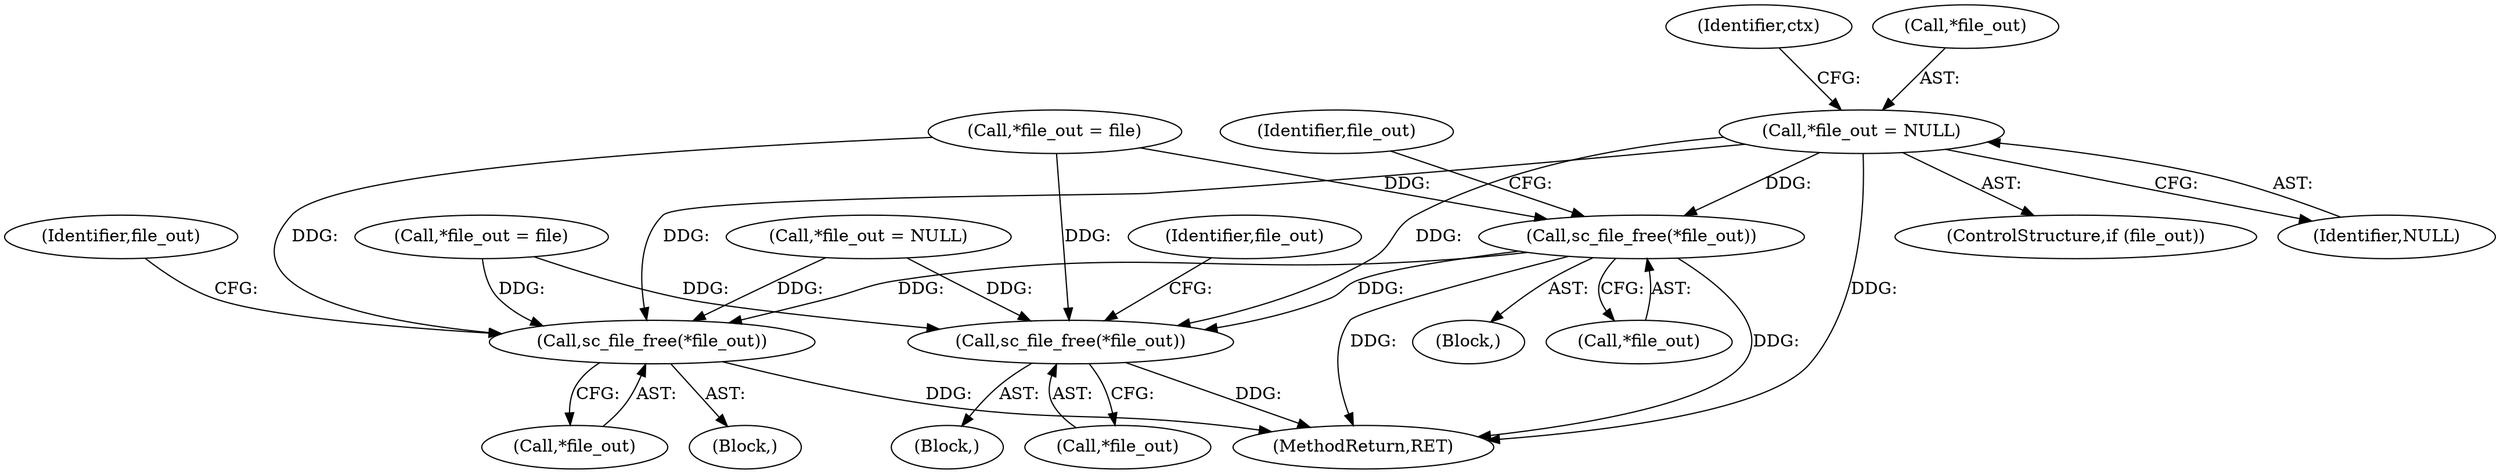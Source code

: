 digraph "0_OpenSC_03628449b75a93787eb2359412a3980365dda49b#diff-f8c0128e14031ed9307d47f10f601b54@pointer" {
"1000138" [label="(Call,*file_out = NULL)"];
"1000493" [label="(Call,sc_file_free(*file_out))"];
"1000880" [label="(Call,sc_file_free(*file_out))"];
"1001072" [label="(Call,sc_file_free(*file_out))"];
"1001071" [label="(Block,)"];
"1000492" [label="(Block,)"];
"1001073" [label="(Call,*file_out)"];
"1001075" [label="(Call,*file_out = file)"];
"1001072" [label="(Call,sc_file_free(*file_out))"];
"1001077" [label="(Identifier,file_out)"];
"1000880" [label="(Call,sc_file_free(*file_out))"];
"1000881" [label="(Call,*file_out)"];
"1000136" [label="(ControlStructure,if (file_out))"];
"1000494" [label="(Call,*file_out)"];
"1000143" [label="(Identifier,ctx)"];
"1000388" [label="(Call,*file_out = file)"];
"1000883" [label="(Call,*file_out = NULL)"];
"1000497" [label="(Identifier,file_out)"];
"1000138" [label="(Call,*file_out = NULL)"];
"1000879" [label="(Block,)"];
"1000885" [label="(Identifier,file_out)"];
"1001130" [label="(MethodReturn,RET)"];
"1000141" [label="(Identifier,NULL)"];
"1000139" [label="(Call,*file_out)"];
"1000493" [label="(Call,sc_file_free(*file_out))"];
"1000138" -> "1000136"  [label="AST: "];
"1000138" -> "1000141"  [label="CFG: "];
"1000139" -> "1000138"  [label="AST: "];
"1000141" -> "1000138"  [label="AST: "];
"1000143" -> "1000138"  [label="CFG: "];
"1000138" -> "1001130"  [label="DDG: "];
"1000138" -> "1000493"  [label="DDG: "];
"1000138" -> "1000880"  [label="DDG: "];
"1000138" -> "1001072"  [label="DDG: "];
"1000493" -> "1000492"  [label="AST: "];
"1000493" -> "1000494"  [label="CFG: "];
"1000494" -> "1000493"  [label="AST: "];
"1000497" -> "1000493"  [label="CFG: "];
"1000493" -> "1001130"  [label="DDG: "];
"1000493" -> "1001130"  [label="DDG: "];
"1000388" -> "1000493"  [label="DDG: "];
"1000493" -> "1000880"  [label="DDG: "];
"1000493" -> "1001072"  [label="DDG: "];
"1000880" -> "1000879"  [label="AST: "];
"1000880" -> "1000881"  [label="CFG: "];
"1000881" -> "1000880"  [label="AST: "];
"1000885" -> "1000880"  [label="CFG: "];
"1000880" -> "1001130"  [label="DDG: "];
"1000388" -> "1000880"  [label="DDG: "];
"1000883" -> "1000880"  [label="DDG: "];
"1001075" -> "1000880"  [label="DDG: "];
"1001072" -> "1001071"  [label="AST: "];
"1001072" -> "1001073"  [label="CFG: "];
"1001073" -> "1001072"  [label="AST: "];
"1001077" -> "1001072"  [label="CFG: "];
"1001072" -> "1001130"  [label="DDG: "];
"1000388" -> "1001072"  [label="DDG: "];
"1000883" -> "1001072"  [label="DDG: "];
"1001075" -> "1001072"  [label="DDG: "];
}
